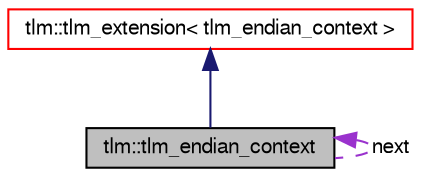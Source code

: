 digraph G
{
  edge [fontname="FreeSans",fontsize="10",labelfontname="FreeSans",labelfontsize="10"];
  node [fontname="FreeSans",fontsize="10",shape=record];
  Node1 [label="tlm::tlm_endian_context",height=0.2,width=0.4,color="black", fillcolor="grey75", style="filled" fontcolor="black"];
  Node2 -> Node1 [dir=back,color="midnightblue",fontsize="10",style="solid",fontname="FreeSans"];
  Node2 [label="tlm::tlm_extension\< tlm_endian_context \>",height=0.2,width=0.4,color="red", fillcolor="white", style="filled",URL="$a00079.html"];
  Node1 -> Node1 [dir=back,color="darkorchid3",fontsize="10",style="dashed",label="next",fontname="FreeSans"];
}
